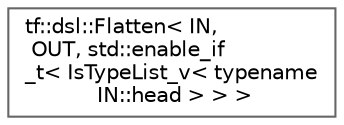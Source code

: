 digraph "类继承关系图"
{
 // LATEX_PDF_SIZE
  bgcolor="transparent";
  edge [fontname=Helvetica,fontsize=10,labelfontname=Helvetica,labelfontsize=10];
  node [fontname=Helvetica,fontsize=10,shape=box,height=0.2,width=0.4];
  rankdir="LR";
  Node0 [id="Node000000",label="tf::dsl::Flatten\< IN,\l OUT, std::enable_if\l_t\< IsTypeList_v\< typename\l IN::head \> \> \>",height=0.2,width=0.4,color="grey40", fillcolor="white", style="filled",URL="$structtf_1_1dsl_1_1_flatten_3_01_i_n_00_01_o_u_t_00_01std_1_1enable__if__t_3_01_is_type_list__v_7e230af882a221da3904021e05e76dea.html",tooltip=" "];
}
